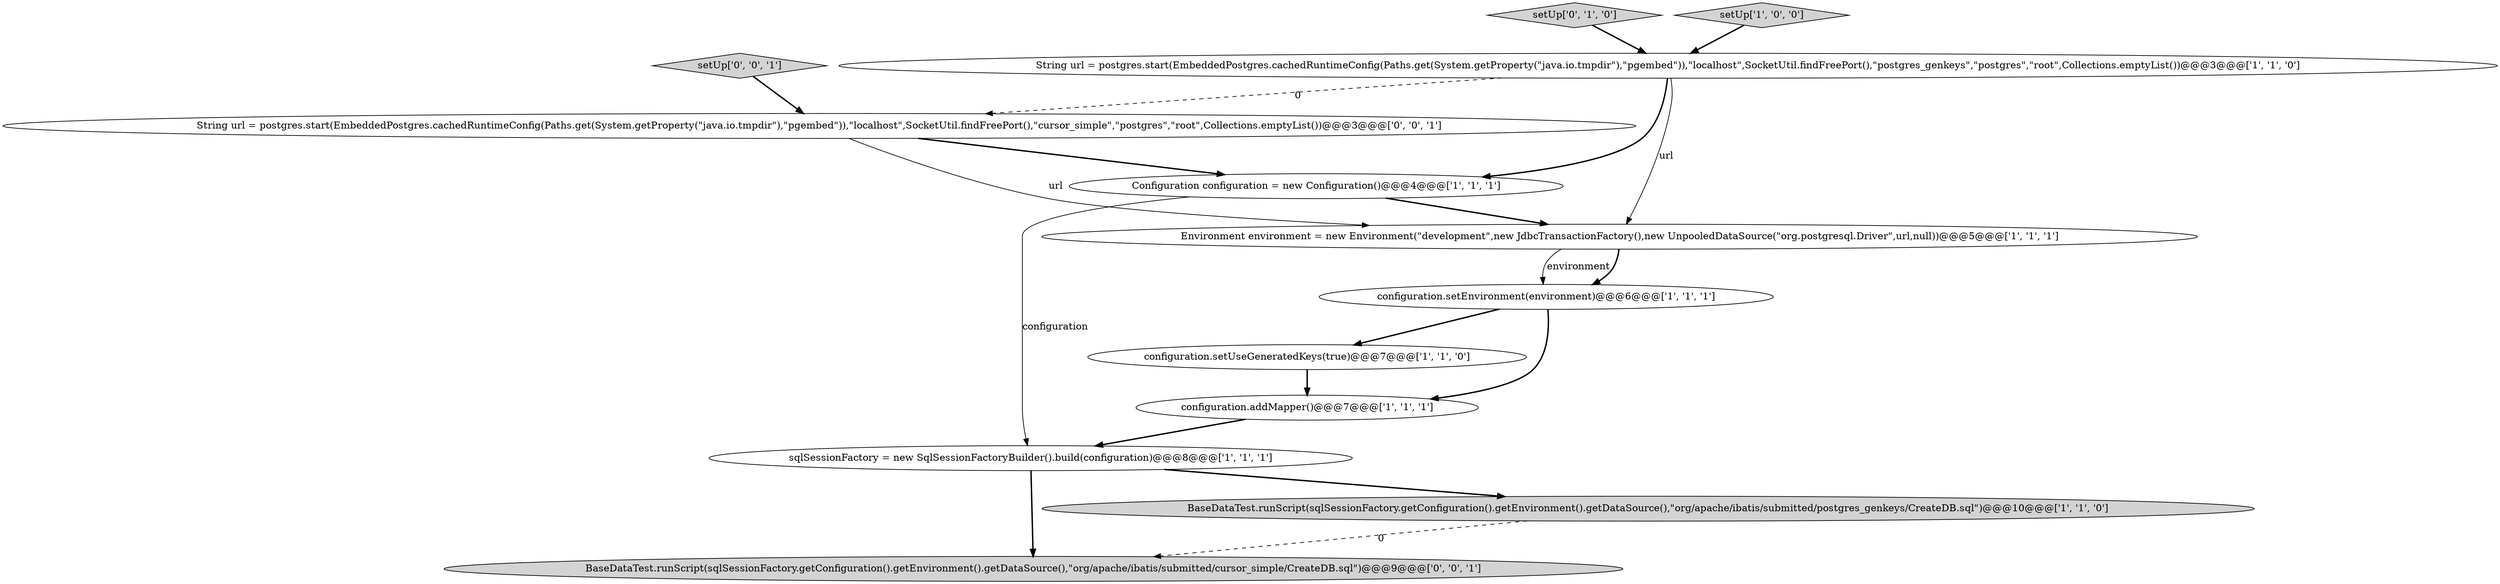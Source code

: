 digraph {
0 [style = filled, label = "String url = postgres.start(EmbeddedPostgres.cachedRuntimeConfig(Paths.get(System.getProperty(\"java.io.tmpdir\"),\"pgembed\")),\"localhost\",SocketUtil.findFreePort(),\"postgres_genkeys\",\"postgres\",\"root\",Collections.emptyList())@@@3@@@['1', '1', '0']", fillcolor = white, shape = ellipse image = "AAA0AAABBB1BBB"];
3 [style = filled, label = "Configuration configuration = new Configuration()@@@4@@@['1', '1', '1']", fillcolor = white, shape = ellipse image = "AAA0AAABBB1BBB"];
8 [style = filled, label = "sqlSessionFactory = new SqlSessionFactoryBuilder().build(configuration)@@@8@@@['1', '1', '1']", fillcolor = white, shape = ellipse image = "AAA0AAABBB1BBB"];
5 [style = filled, label = "configuration.setUseGeneratedKeys(true)@@@7@@@['1', '1', '0']", fillcolor = white, shape = ellipse image = "AAA0AAABBB1BBB"];
7 [style = filled, label = "Environment environment = new Environment(\"development\",new JdbcTransactionFactory(),new UnpooledDataSource(\"org.postgresql.Driver\",url,null))@@@5@@@['1', '1', '1']", fillcolor = white, shape = ellipse image = "AAA0AAABBB1BBB"];
12 [style = filled, label = "String url = postgres.start(EmbeddedPostgres.cachedRuntimeConfig(Paths.get(System.getProperty(\"java.io.tmpdir\"),\"pgembed\")),\"localhost\",SocketUtil.findFreePort(),\"cursor_simple\",\"postgres\",\"root\",Collections.emptyList())@@@3@@@['0', '0', '1']", fillcolor = white, shape = ellipse image = "AAA0AAABBB3BBB"];
2 [style = filled, label = "configuration.addMapper()@@@7@@@['1', '1', '1']", fillcolor = white, shape = ellipse image = "AAA0AAABBB1BBB"];
9 [style = filled, label = "setUp['0', '1', '0']", fillcolor = lightgray, shape = diamond image = "AAA0AAABBB2BBB"];
4 [style = filled, label = "configuration.setEnvironment(environment)@@@6@@@['1', '1', '1']", fillcolor = white, shape = ellipse image = "AAA0AAABBB1BBB"];
10 [style = filled, label = "BaseDataTest.runScript(sqlSessionFactory.getConfiguration().getEnvironment().getDataSource(),\"org/apache/ibatis/submitted/cursor_simple/CreateDB.sql\")@@@9@@@['0', '0', '1']", fillcolor = lightgray, shape = ellipse image = "AAA0AAABBB3BBB"];
11 [style = filled, label = "setUp['0', '0', '1']", fillcolor = lightgray, shape = diamond image = "AAA0AAABBB3BBB"];
6 [style = filled, label = "setUp['1', '0', '0']", fillcolor = lightgray, shape = diamond image = "AAA0AAABBB1BBB"];
1 [style = filled, label = "BaseDataTest.runScript(sqlSessionFactory.getConfiguration().getEnvironment().getDataSource(),\"org/apache/ibatis/submitted/postgres_genkeys/CreateDB.sql\")@@@10@@@['1', '1', '0']", fillcolor = lightgray, shape = ellipse image = "AAA0AAABBB1BBB"];
0->3 [style = bold, label=""];
8->1 [style = bold, label=""];
0->7 [style = solid, label="url"];
8->10 [style = bold, label=""];
5->2 [style = bold, label=""];
7->4 [style = solid, label="environment"];
12->3 [style = bold, label=""];
6->0 [style = bold, label=""];
11->12 [style = bold, label=""];
4->2 [style = bold, label=""];
7->4 [style = bold, label=""];
9->0 [style = bold, label=""];
0->12 [style = dashed, label="0"];
1->10 [style = dashed, label="0"];
3->7 [style = bold, label=""];
4->5 [style = bold, label=""];
12->7 [style = solid, label="url"];
3->8 [style = solid, label="configuration"];
2->8 [style = bold, label=""];
}
